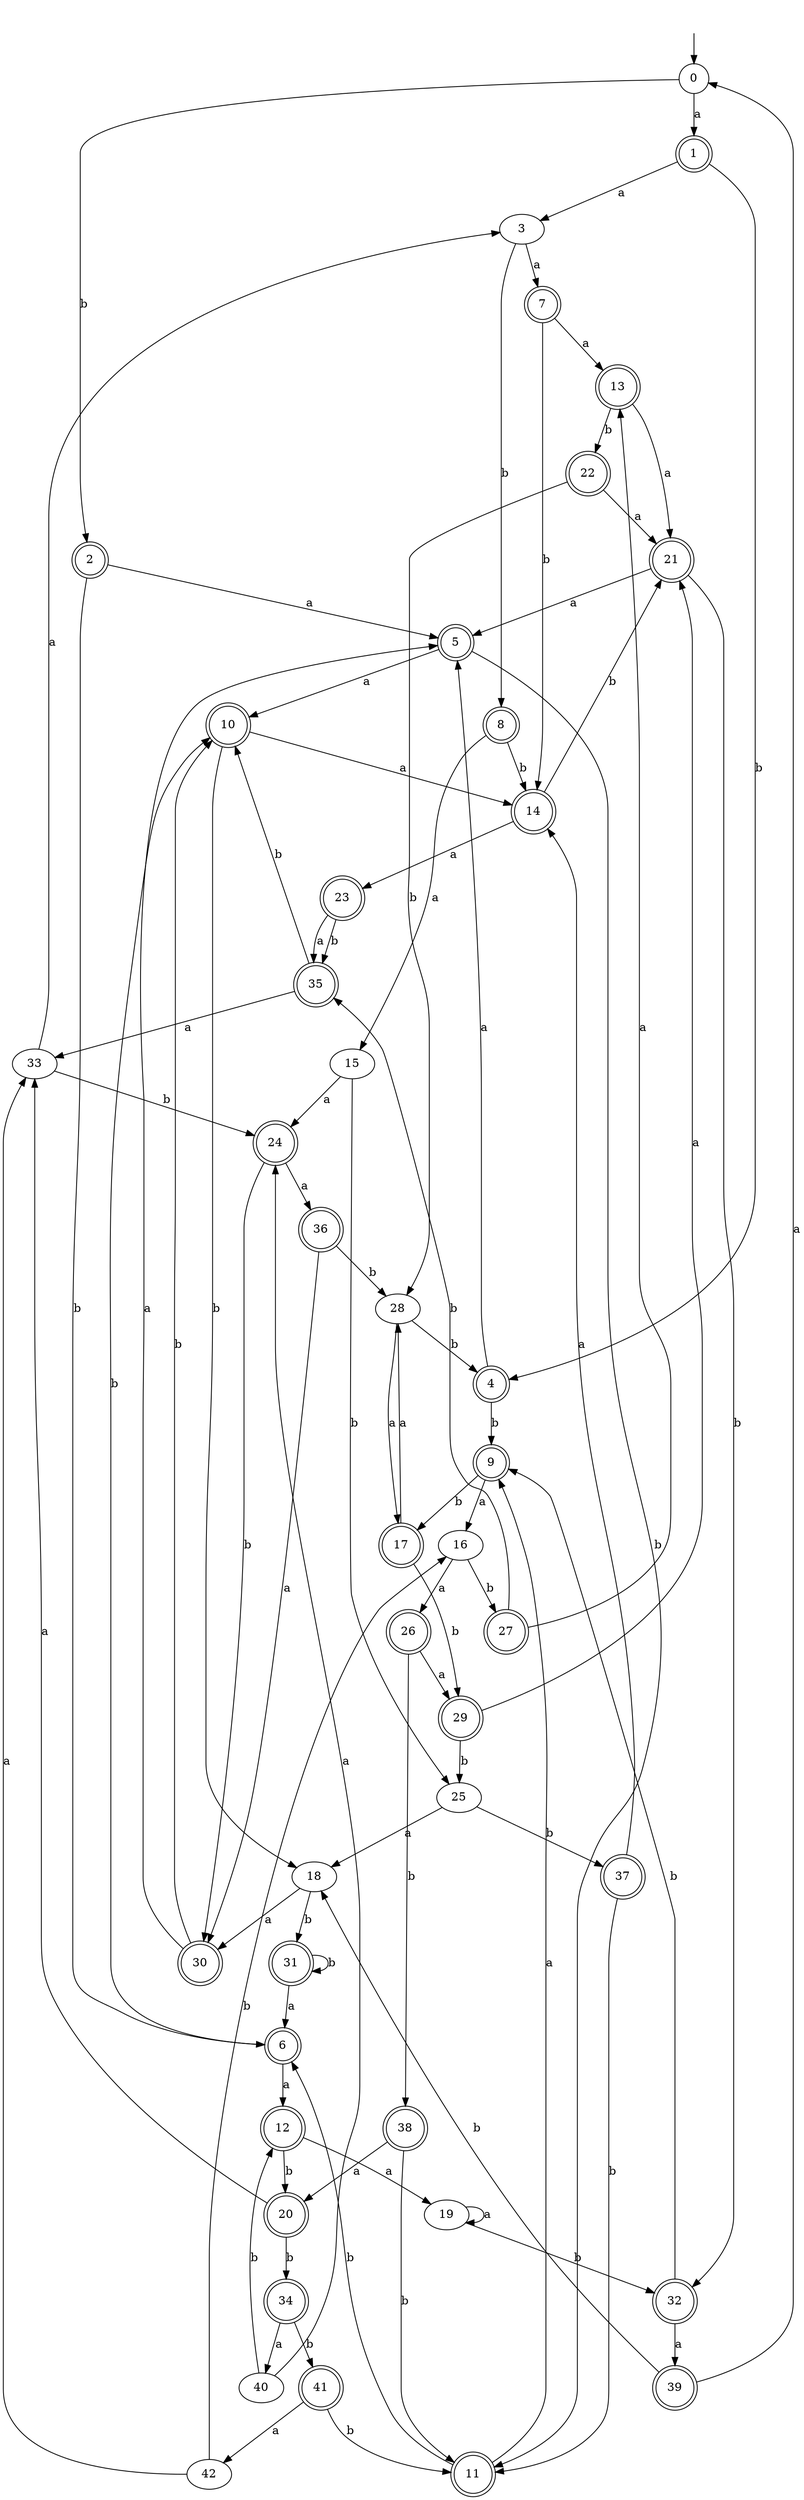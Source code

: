 digraph RandomDFA {
  __start0 [label="", shape=none];
  __start0 -> 0 [label=""];
  0 [shape=circle]
  0 -> 1 [label="a"]
  0 -> 2 [label="b"]
  1 [shape=doublecircle]
  1 -> 3 [label="a"]
  1 -> 4 [label="b"]
  2 [shape=doublecircle]
  2 -> 5 [label="a"]
  2 -> 6 [label="b"]
  3
  3 -> 7 [label="a"]
  3 -> 8 [label="b"]
  4 [shape=doublecircle]
  4 -> 5 [label="a"]
  4 -> 9 [label="b"]
  5 [shape=doublecircle]
  5 -> 10 [label="a"]
  5 -> 11 [label="b"]
  6 [shape=doublecircle]
  6 -> 12 [label="a"]
  6 -> 10 [label="b"]
  7 [shape=doublecircle]
  7 -> 13 [label="a"]
  7 -> 14 [label="b"]
  8 [shape=doublecircle]
  8 -> 15 [label="a"]
  8 -> 14 [label="b"]
  9 [shape=doublecircle]
  9 -> 16 [label="a"]
  9 -> 17 [label="b"]
  10 [shape=doublecircle]
  10 -> 14 [label="a"]
  10 -> 18 [label="b"]
  11 [shape=doublecircle]
  11 -> 9 [label="a"]
  11 -> 6 [label="b"]
  12 [shape=doublecircle]
  12 -> 19 [label="a"]
  12 -> 20 [label="b"]
  13 [shape=doublecircle]
  13 -> 21 [label="a"]
  13 -> 22 [label="b"]
  14 [shape=doublecircle]
  14 -> 23 [label="a"]
  14 -> 21 [label="b"]
  15
  15 -> 24 [label="a"]
  15 -> 25 [label="b"]
  16
  16 -> 26 [label="a"]
  16 -> 27 [label="b"]
  17 [shape=doublecircle]
  17 -> 28 [label="a"]
  17 -> 29 [label="b"]
  18
  18 -> 30 [label="a"]
  18 -> 31 [label="b"]
  19
  19 -> 19 [label="a"]
  19 -> 32 [label="b"]
  20 [shape=doublecircle]
  20 -> 33 [label="a"]
  20 -> 34 [label="b"]
  21 [shape=doublecircle]
  21 -> 5 [label="a"]
  21 -> 32 [label="b"]
  22 [shape=doublecircle]
  22 -> 21 [label="a"]
  22 -> 28 [label="b"]
  23 [shape=doublecircle]
  23 -> 35 [label="a"]
  23 -> 35 [label="b"]
  24 [shape=doublecircle]
  24 -> 36 [label="a"]
  24 -> 30 [label="b"]
  25
  25 -> 18 [label="a"]
  25 -> 37 [label="b"]
  26 [shape=doublecircle]
  26 -> 29 [label="a"]
  26 -> 38 [label="b"]
  27 [shape=doublecircle]
  27 -> 13 [label="a"]
  27 -> 35 [label="b"]
  28
  28 -> 17 [label="a"]
  28 -> 4 [label="b"]
  29 [shape=doublecircle]
  29 -> 21 [label="a"]
  29 -> 25 [label="b"]
  30 [shape=doublecircle]
  30 -> 5 [label="a"]
  30 -> 10 [label="b"]
  31 [shape=doublecircle]
  31 -> 6 [label="a"]
  31 -> 31 [label="b"]
  32 [shape=doublecircle]
  32 -> 39 [label="a"]
  32 -> 9 [label="b"]
  33
  33 -> 3 [label="a"]
  33 -> 24 [label="b"]
  34 [shape=doublecircle]
  34 -> 40 [label="a"]
  34 -> 41 [label="b"]
  35 [shape=doublecircle]
  35 -> 33 [label="a"]
  35 -> 10 [label="b"]
  36 [shape=doublecircle]
  36 -> 30 [label="a"]
  36 -> 28 [label="b"]
  37 [shape=doublecircle]
  37 -> 14 [label="a"]
  37 -> 11 [label="b"]
  38 [shape=doublecircle]
  38 -> 20 [label="a"]
  38 -> 11 [label="b"]
  39 [shape=doublecircle]
  39 -> 0 [label="a"]
  39 -> 18 [label="b"]
  40
  40 -> 24 [label="a"]
  40 -> 12 [label="b"]
  41 [shape=doublecircle]
  41 -> 42 [label="a"]
  41 -> 11 [label="b"]
  42
  42 -> 33 [label="a"]
  42 -> 16 [label="b"]
}
